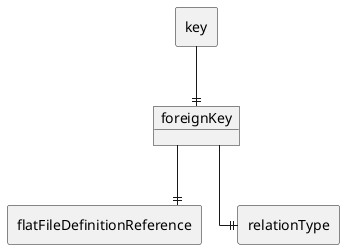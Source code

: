 @startuml
allowmixing
skinparam linetype ortho

rectangle "key" as p1
rectangle "flatFileDefinitionReference" as c1
rectangle "relationType" as c2
object "foreignKey" as e
p1 --|| e
e --|| c1
e --|| c2
@enduml